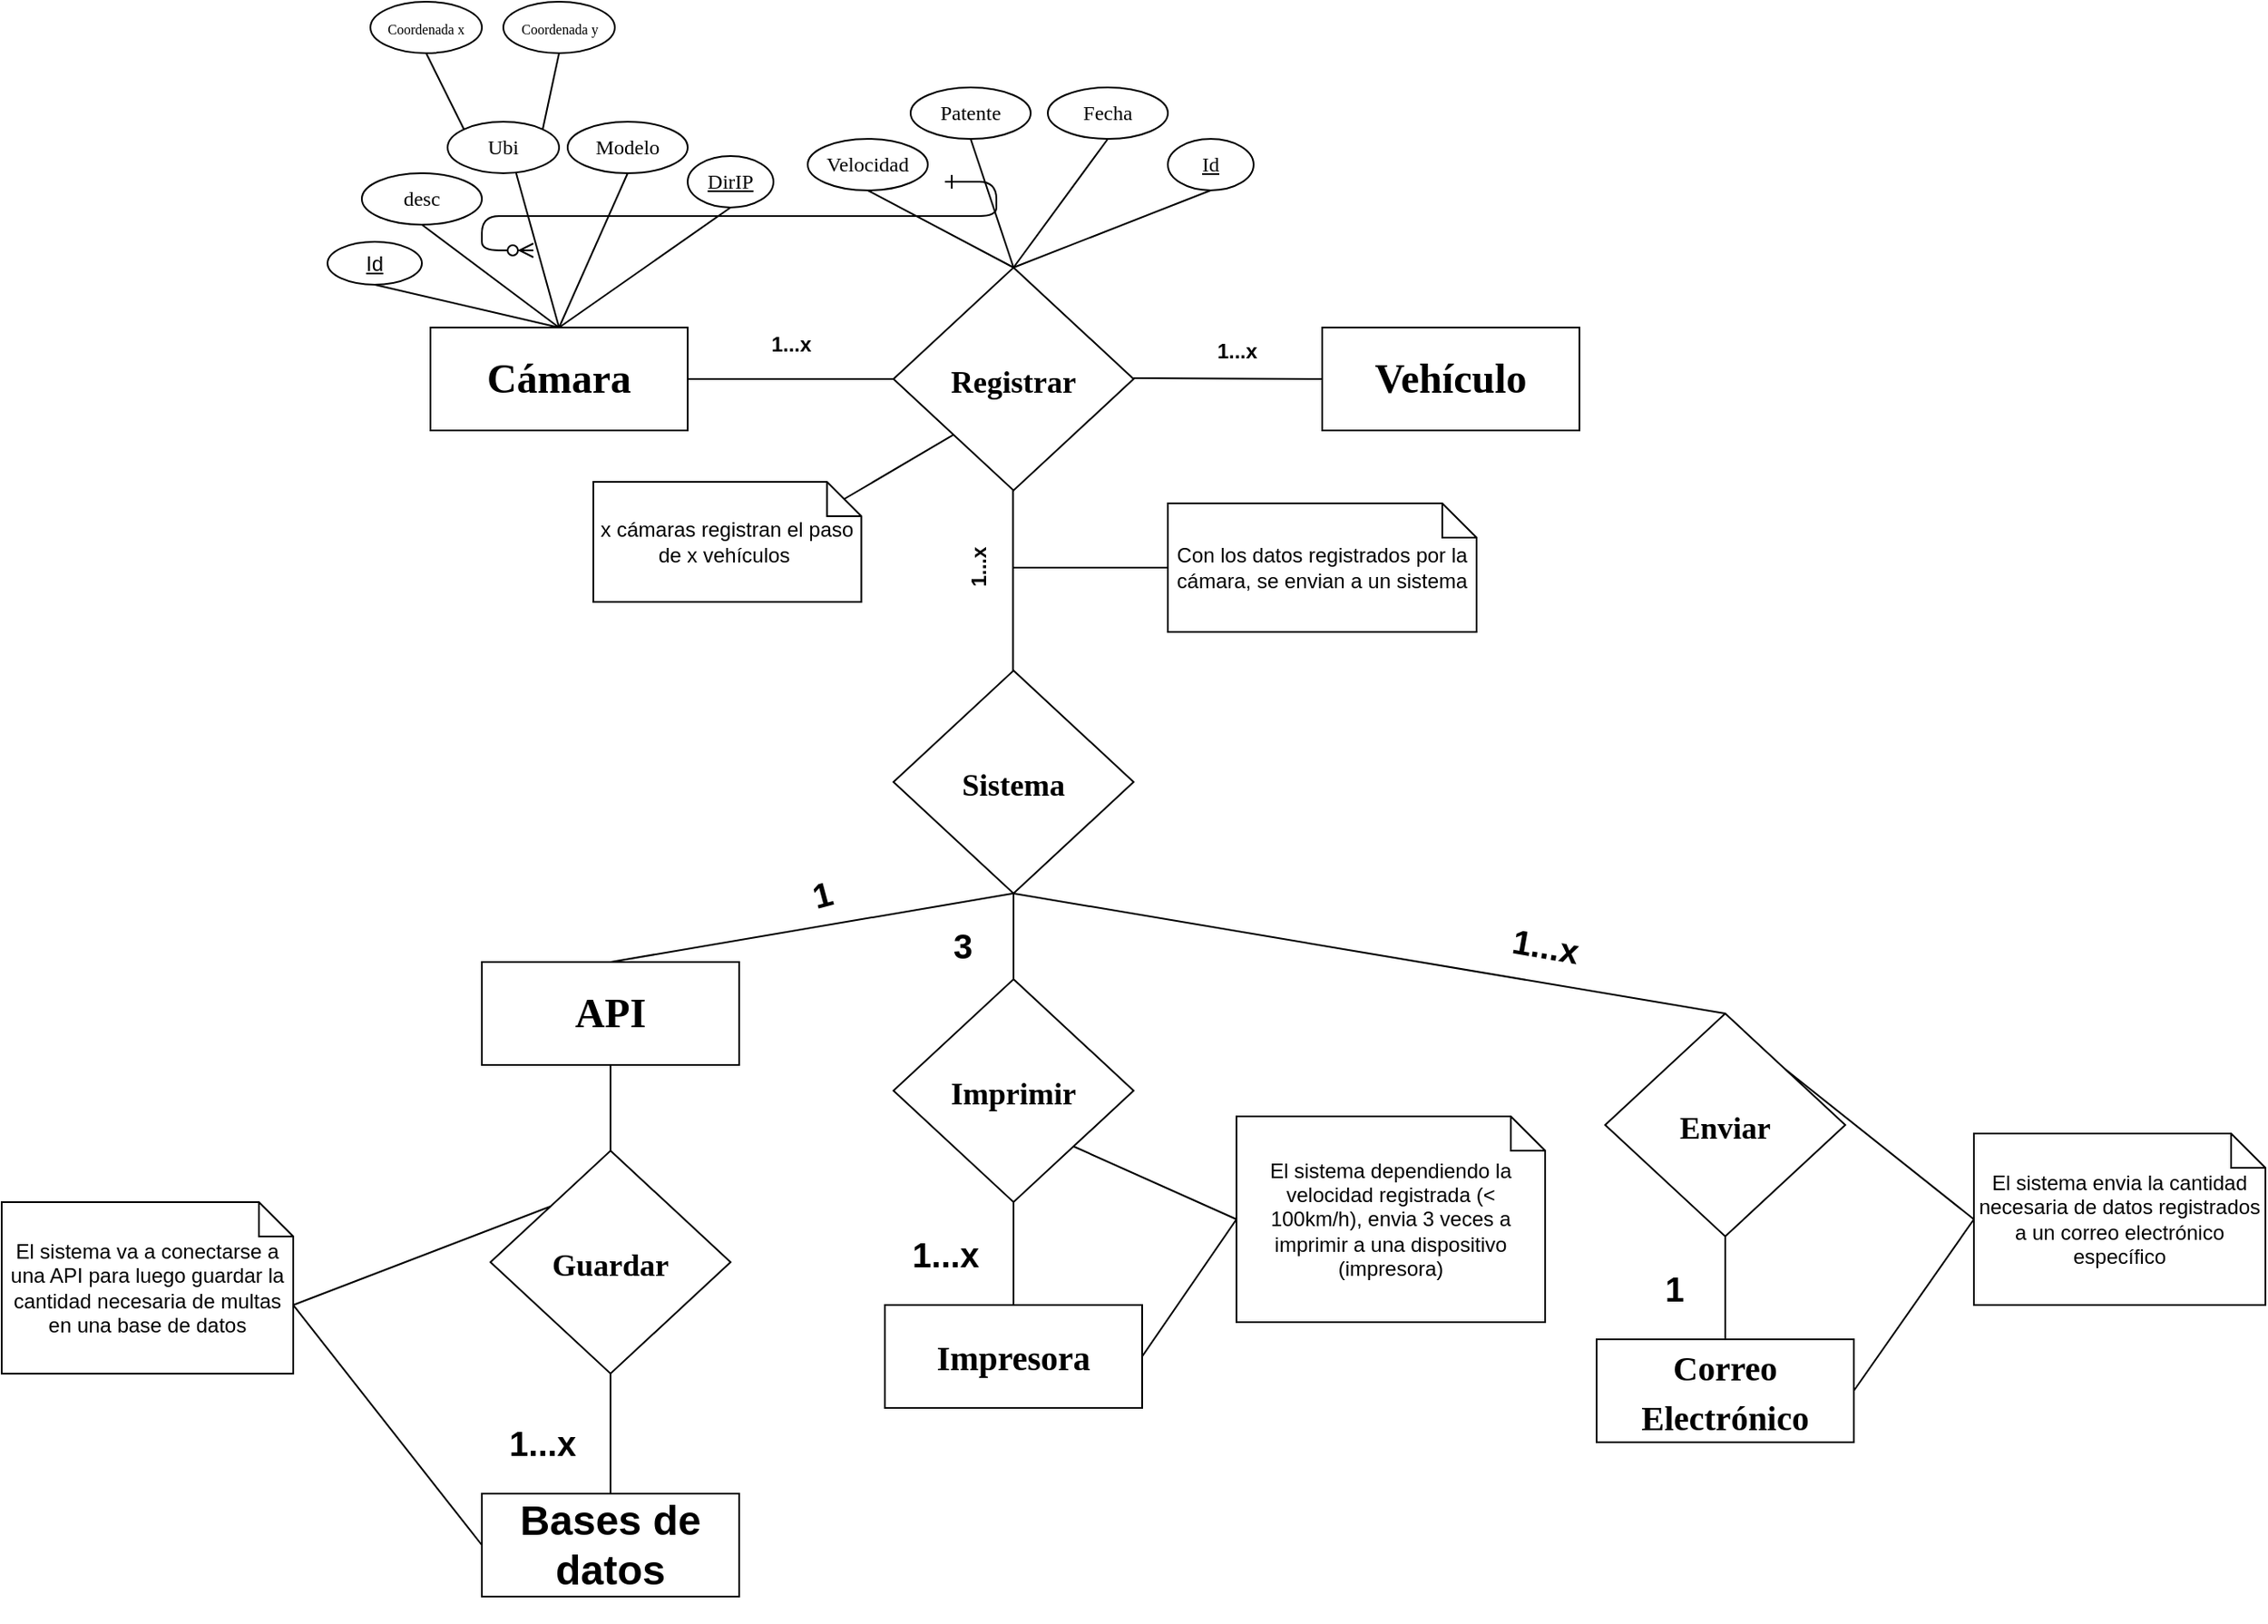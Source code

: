 <mxfile version="24.7.17">
  <diagram id="R2lEEEUBdFMjLlhIrx00" name="Page-1">
    <mxGraphModel dx="2206" dy="1286" grid="1" gridSize="10" guides="1" tooltips="1" connect="1" arrows="1" fold="1" page="1" pageScale="1" pageWidth="850" pageHeight="1100" math="0" shadow="0" extFonts="Permanent Marker^https://fonts.googleapis.com/css?family=Permanent+Marker">
      <root>
        <mxCell id="0" />
        <mxCell id="1" parent="0" />
        <mxCell id="C-vyLk0tnHw3VtMMgP7b-12" value="" style="edgeStyle=entityRelationEdgeStyle;endArrow=ERzeroToMany;startArrow=ERone;endFill=1;startFill=0;" parent="1" target="C-vyLk0tnHw3VtMMgP7b-17" edge="1">
          <mxGeometry width="100" height="100" relative="1" as="geometry">
            <mxPoint x="700" y="165" as="sourcePoint" />
            <mxPoint x="460" y="205" as="targetPoint" />
          </mxGeometry>
        </mxCell>
        <mxCell id="EC6c7bSiOwEasqj9zHS--4" value="" style="endArrow=none;html=1;rounded=0;" edge="1" parent="1">
          <mxGeometry relative="1" as="geometry">
            <mxPoint x="550" y="280" as="sourcePoint" />
            <mxPoint x="670" y="280" as="targetPoint" />
          </mxGeometry>
        </mxCell>
        <mxCell id="EC6c7bSiOwEasqj9zHS--5" value="&lt;h1&gt;&lt;font style=&quot;font-size: 18px;&quot; face=&quot;Verdana&quot;&gt;Registrar&lt;/font&gt;&lt;/h1&gt;" style="shape=rhombus;perimeter=rhombusPerimeter;whiteSpace=wrap;html=1;align=center;" vertex="1" parent="1">
          <mxGeometry x="670" y="215" width="140" height="130" as="geometry" />
        </mxCell>
        <mxCell id="EC6c7bSiOwEasqj9zHS--8" value="" style="endArrow=none;html=1;rounded=0;" edge="1" parent="1">
          <mxGeometry relative="1" as="geometry">
            <mxPoint x="810" y="279.5" as="sourcePoint" />
            <mxPoint x="920" y="280" as="targetPoint" />
          </mxGeometry>
        </mxCell>
        <mxCell id="EC6c7bSiOwEasqj9zHS--9" value="&lt;h1&gt;&lt;font face=&quot;Verdana&quot; style=&quot;font-size: 24px;&quot;&gt;Cámara&lt;/font&gt;&lt;/h1&gt;" style="whiteSpace=wrap;html=1;align=center;" vertex="1" parent="1">
          <mxGeometry x="400" y="250" width="150" height="60" as="geometry" />
        </mxCell>
        <mxCell id="EC6c7bSiOwEasqj9zHS--10" value="&lt;h1&gt;&lt;font face=&quot;Verdana&quot;&gt;Vehículo&lt;/font&gt;&lt;/h1&gt;" style="whiteSpace=wrap;html=1;align=center;" vertex="1" parent="1">
          <mxGeometry x="920" y="250" width="150" height="60" as="geometry" />
        </mxCell>
        <mxCell id="EC6c7bSiOwEasqj9zHS--11" value="1...x" style="text;strokeColor=none;fillColor=none;html=1;fontSize=12;fontStyle=1;verticalAlign=middle;align=center;" vertex="1" parent="1">
          <mxGeometry x="580" y="250" width="60" height="20" as="geometry" />
        </mxCell>
        <mxCell id="EC6c7bSiOwEasqj9zHS--12" value="&lt;font style=&quot;font-size: 12px;&quot;&gt;1...x&lt;/font&gt;" style="text;strokeColor=none;fillColor=none;html=1;fontSize=24;fontStyle=1;verticalAlign=middle;align=center;" vertex="1" parent="1">
          <mxGeometry x="840" y="250" width="60" height="20" as="geometry" />
        </mxCell>
        <mxCell id="EC6c7bSiOwEasqj9zHS--14" value="desc" style="ellipse;whiteSpace=wrap;html=1;align=center;fontFamily=Verdana;" vertex="1" parent="1">
          <mxGeometry x="360" y="160" width="70" height="30" as="geometry" />
        </mxCell>
        <mxCell id="EC6c7bSiOwEasqj9zHS--15" value="Ubi" style="ellipse;whiteSpace=wrap;html=1;align=center;fontFamily=Verdana;" vertex="1" parent="1">
          <mxGeometry x="410" y="130" width="65" height="30" as="geometry" />
        </mxCell>
        <mxCell id="EC6c7bSiOwEasqj9zHS--16" value="Modelo" style="ellipse;whiteSpace=wrap;html=1;align=center;fontFamily=Verdana;" vertex="1" parent="1">
          <mxGeometry x="480" y="130" width="70" height="30" as="geometry" />
        </mxCell>
        <mxCell id="EC6c7bSiOwEasqj9zHS--17" value="Id" style="ellipse;whiteSpace=wrap;html=1;align=center;fontStyle=4;" vertex="1" parent="1">
          <mxGeometry x="340" y="200" width="55" height="25" as="geometry" />
        </mxCell>
        <mxCell id="EC6c7bSiOwEasqj9zHS--18" value="&lt;font face=&quot;Verdana&quot;&gt;DirIP&lt;/font&gt;" style="ellipse;whiteSpace=wrap;html=1;align=center;fontStyle=4;" vertex="1" parent="1">
          <mxGeometry x="550" y="150" width="50" height="30" as="geometry" />
        </mxCell>
        <mxCell id="EC6c7bSiOwEasqj9zHS--24" value="" style="endArrow=none;html=1;rounded=0;entryX=0.5;entryY=0;entryDx=0;entryDy=0;exitX=0.615;exitY=1;exitDx=0;exitDy=0;exitPerimeter=0;" edge="1" parent="1" source="EC6c7bSiOwEasqj9zHS--15" target="EC6c7bSiOwEasqj9zHS--9">
          <mxGeometry width="50" height="50" relative="1" as="geometry">
            <mxPoint x="450" y="187" as="sourcePoint" />
            <mxPoint x="466" y="250" as="targetPoint" />
          </mxGeometry>
        </mxCell>
        <mxCell id="EC6c7bSiOwEasqj9zHS--27" value="" style="endArrow=none;html=1;rounded=0;" edge="1" parent="1">
          <mxGeometry width="50" height="50" relative="1" as="geometry">
            <mxPoint x="739.71" y="345" as="sourcePoint" />
            <mxPoint x="739.71" y="450" as="targetPoint" />
          </mxGeometry>
        </mxCell>
        <mxCell id="EC6c7bSiOwEasqj9zHS--28" value="" style="endArrow=none;html=1;rounded=0;entryX=0;entryY=0;entryDx=0;entryDy=0;exitX=0.5;exitY=1;exitDx=0;exitDy=0;fontFamily=Verdana;" edge="1" parent="1" source="EC6c7bSiOwEasqj9zHS--29" target="EC6c7bSiOwEasqj9zHS--15">
          <mxGeometry width="50" height="50" relative="1" as="geometry">
            <mxPoint x="410" y="90" as="sourcePoint" />
            <mxPoint x="430" y="130" as="targetPoint" />
          </mxGeometry>
        </mxCell>
        <mxCell id="EC6c7bSiOwEasqj9zHS--29" value="&lt;font style=&quot;font-size: 8px;&quot;&gt;Coordenada x&lt;/font&gt;" style="ellipse;whiteSpace=wrap;html=1;align=center;fontFamily=Verdana;" vertex="1" parent="1">
          <mxGeometry x="365" y="60" width="65" height="30" as="geometry" />
        </mxCell>
        <mxCell id="EC6c7bSiOwEasqj9zHS--30" value="" style="endArrow=none;html=1;rounded=0;entryX=1;entryY=0;entryDx=0;entryDy=0;exitX=0.5;exitY=1;exitDx=0;exitDy=0;fontFamily=Verdana;" edge="1" parent="1" source="EC6c7bSiOwEasqj9zHS--31" target="EC6c7bSiOwEasqj9zHS--15">
          <mxGeometry width="50" height="50" relative="1" as="geometry">
            <mxPoint x="470" y="100" as="sourcePoint" />
            <mxPoint x="472" y="124" as="targetPoint" />
          </mxGeometry>
        </mxCell>
        <mxCell id="EC6c7bSiOwEasqj9zHS--31" value="&lt;font style=&quot;font-size: 8px;&quot;&gt;Coordenada y&lt;/font&gt;" style="ellipse;whiteSpace=wrap;html=1;align=center;fontFamily=Verdana;" vertex="1" parent="1">
          <mxGeometry x="442.5" y="60" width="65" height="30" as="geometry" />
        </mxCell>
        <mxCell id="EC6c7bSiOwEasqj9zHS--32" value="&lt;h1&gt;&lt;font face=&quot;Verdana&quot;&gt;&lt;span style=&quot;font-size: 18px;&quot;&gt;Sistema&lt;/span&gt;&lt;/font&gt;&lt;/h1&gt;" style="shape=rhombus;perimeter=rhombusPerimeter;whiteSpace=wrap;html=1;align=center;" vertex="1" parent="1">
          <mxGeometry x="670" y="450" width="140" height="130" as="geometry" />
        </mxCell>
        <mxCell id="EC6c7bSiOwEasqj9zHS--33" value="1...x" style="text;strokeColor=none;fillColor=none;html=1;fontSize=12;fontStyle=1;verticalAlign=middle;align=center;rotation=-90;" vertex="1" parent="1">
          <mxGeometry x="690" y="380" width="60" height="20" as="geometry" />
        </mxCell>
        <mxCell id="EC6c7bSiOwEasqj9zHS--43" value="" style="endArrow=none;html=1;rounded=0;entryX=0.5;entryY=0;entryDx=0;entryDy=0;exitX=0.5;exitY=1;exitDx=0;exitDy=0;" edge="1" parent="1" source="EC6c7bSiOwEasqj9zHS--16" target="EC6c7bSiOwEasqj9zHS--9">
          <mxGeometry width="50" height="50" relative="1" as="geometry">
            <mxPoint x="460" y="170" as="sourcePoint" />
            <mxPoint x="476" y="260" as="targetPoint" />
          </mxGeometry>
        </mxCell>
        <mxCell id="EC6c7bSiOwEasqj9zHS--44" value="" style="endArrow=none;html=1;rounded=0;entryX=0.5;entryY=0;entryDx=0;entryDy=0;exitX=0.5;exitY=1;exitDx=0;exitDy=0;" edge="1" parent="1" source="EC6c7bSiOwEasqj9zHS--18" target="EC6c7bSiOwEasqj9zHS--9">
          <mxGeometry width="50" height="50" relative="1" as="geometry">
            <mxPoint x="525" y="170" as="sourcePoint" />
            <mxPoint x="485" y="260" as="targetPoint" />
          </mxGeometry>
        </mxCell>
        <mxCell id="EC6c7bSiOwEasqj9zHS--45" value="" style="endArrow=none;html=1;rounded=0;entryX=0.5;entryY=0;entryDx=0;entryDy=0;exitX=0.5;exitY=1;exitDx=0;exitDy=0;" edge="1" parent="1" source="EC6c7bSiOwEasqj9zHS--14" target="EC6c7bSiOwEasqj9zHS--9">
          <mxGeometry width="50" height="50" relative="1" as="geometry">
            <mxPoint x="585" y="190" as="sourcePoint" />
            <mxPoint x="485" y="260" as="targetPoint" />
          </mxGeometry>
        </mxCell>
        <mxCell id="EC6c7bSiOwEasqj9zHS--46" value="" style="endArrow=none;html=1;rounded=0;entryX=0.5;entryY=0;entryDx=0;entryDy=0;exitX=0.5;exitY=1;exitDx=0;exitDy=0;" edge="1" parent="1" source="EC6c7bSiOwEasqj9zHS--17" target="EC6c7bSiOwEasqj9zHS--9">
          <mxGeometry width="50" height="50" relative="1" as="geometry">
            <mxPoint x="405" y="200" as="sourcePoint" />
            <mxPoint x="485" y="260" as="targetPoint" />
          </mxGeometry>
        </mxCell>
        <mxCell id="EC6c7bSiOwEasqj9zHS--47" value="" style="endArrow=none;html=1;rounded=0;entryX=0.5;entryY=0;entryDx=0;entryDy=0;exitX=0.5;exitY=1;exitDx=0;exitDy=0;" edge="1" parent="1" source="EC6c7bSiOwEasqj9zHS--48" target="EC6c7bSiOwEasqj9zHS--5">
          <mxGeometry width="50" height="50" relative="1" as="geometry">
            <mxPoint x="810" y="160" as="sourcePoint" />
            <mxPoint x="740" y="210" as="targetPoint" />
          </mxGeometry>
        </mxCell>
        <mxCell id="EC6c7bSiOwEasqj9zHS--48" value="&lt;font face=&quot;Verdana&quot;&gt;Id&lt;/font&gt;" style="ellipse;whiteSpace=wrap;html=1;align=center;fontStyle=4;" vertex="1" parent="1">
          <mxGeometry x="830" y="140" width="50" height="30" as="geometry" />
        </mxCell>
        <mxCell id="EC6c7bSiOwEasqj9zHS--50" value="Fecha" style="ellipse;whiteSpace=wrap;html=1;align=center;fontFamily=Verdana;" vertex="1" parent="1">
          <mxGeometry x="760" y="110" width="70" height="30" as="geometry" />
        </mxCell>
        <mxCell id="EC6c7bSiOwEasqj9zHS--51" value="Patente" style="ellipse;whiteSpace=wrap;html=1;align=center;fontFamily=Verdana;" vertex="1" parent="1">
          <mxGeometry x="680" y="110" width="70" height="30" as="geometry" />
        </mxCell>
        <mxCell id="EC6c7bSiOwEasqj9zHS--52" value="Velocidad" style="ellipse;whiteSpace=wrap;html=1;align=center;fontFamily=Verdana;" vertex="1" parent="1">
          <mxGeometry x="620" y="140" width="70" height="30" as="geometry" />
        </mxCell>
        <mxCell id="EC6c7bSiOwEasqj9zHS--54" value="" style="endArrow=none;html=1;rounded=0;entryX=0.5;entryY=0;entryDx=0;entryDy=0;exitX=0.5;exitY=1;exitDx=0;exitDy=0;" edge="1" parent="1" source="EC6c7bSiOwEasqj9zHS--50" target="EC6c7bSiOwEasqj9zHS--5">
          <mxGeometry width="50" height="50" relative="1" as="geometry">
            <mxPoint x="865" y="180" as="sourcePoint" />
            <mxPoint x="750" y="225" as="targetPoint" />
          </mxGeometry>
        </mxCell>
        <mxCell id="EC6c7bSiOwEasqj9zHS--55" value="" style="endArrow=none;html=1;rounded=0;entryX=0.5;entryY=0;entryDx=0;entryDy=0;exitX=0.5;exitY=1;exitDx=0;exitDy=0;" edge="1" parent="1" source="EC6c7bSiOwEasqj9zHS--51" target="EC6c7bSiOwEasqj9zHS--5">
          <mxGeometry width="50" height="50" relative="1" as="geometry">
            <mxPoint x="805" y="150" as="sourcePoint" />
            <mxPoint x="750" y="225" as="targetPoint" />
          </mxGeometry>
        </mxCell>
        <mxCell id="EC6c7bSiOwEasqj9zHS--56" value="" style="endArrow=none;html=1;rounded=0;entryX=0.5;entryY=0;entryDx=0;entryDy=0;exitX=0.5;exitY=1;exitDx=0;exitDy=0;" edge="1" parent="1" source="EC6c7bSiOwEasqj9zHS--52" target="EC6c7bSiOwEasqj9zHS--5">
          <mxGeometry width="50" height="50" relative="1" as="geometry">
            <mxPoint x="655" y="150" as="sourcePoint" />
            <mxPoint x="690" y="235" as="targetPoint" />
          </mxGeometry>
        </mxCell>
        <mxCell id="EC6c7bSiOwEasqj9zHS--57" value="" style="endArrow=none;html=1;rounded=0;entryX=0.5;entryY=0;entryDx=0;entryDy=0;" edge="1" parent="1" target="EC6c7bSiOwEasqj9zHS--62">
          <mxGeometry width="50" height="50" relative="1" as="geometry">
            <mxPoint x="739.66" y="580" as="sourcePoint" />
            <mxPoint x="710" y="710" as="targetPoint" />
          </mxGeometry>
        </mxCell>
        <mxCell id="EC6c7bSiOwEasqj9zHS--62" value="&lt;h1&gt;&lt;font face=&quot;Verdana&quot;&gt;API&lt;/font&gt;&lt;/h1&gt;" style="whiteSpace=wrap;html=1;align=center;" vertex="1" parent="1">
          <mxGeometry x="430" y="620" width="150" height="60" as="geometry" />
        </mxCell>
        <mxCell id="EC6c7bSiOwEasqj9zHS--65" value="" style="endArrow=none;html=1;rounded=0;exitX=0.5;exitY=1;exitDx=0;exitDy=0;entryX=0.5;entryY=0;entryDx=0;entryDy=0;" edge="1" parent="1" source="EC6c7bSiOwEasqj9zHS--71" target="EC6c7bSiOwEasqj9zHS--66">
          <mxGeometry width="50" height="50" relative="1" as="geometry">
            <mxPoint x="610" y="840" as="sourcePoint" />
            <mxPoint x="605" y="850" as="targetPoint" />
          </mxGeometry>
        </mxCell>
        <mxCell id="EC6c7bSiOwEasqj9zHS--66" value="&lt;h1&gt;Bases de datos&lt;/h1&gt;" style="whiteSpace=wrap;html=1;align=center;" vertex="1" parent="1">
          <mxGeometry x="430" y="930" width="150" height="60" as="geometry" />
        </mxCell>
        <mxCell id="EC6c7bSiOwEasqj9zHS--72" value="" style="endArrow=none;html=1;rounded=0;exitX=0.5;exitY=1;exitDx=0;exitDy=0;entryX=0.5;entryY=0;entryDx=0;entryDy=0;" edge="1" parent="1" source="EC6c7bSiOwEasqj9zHS--62" target="EC6c7bSiOwEasqj9zHS--71">
          <mxGeometry width="50" height="50" relative="1" as="geometry">
            <mxPoint x="605" y="760" as="sourcePoint" />
            <mxPoint x="605" y="910" as="targetPoint" />
          </mxGeometry>
        </mxCell>
        <mxCell id="EC6c7bSiOwEasqj9zHS--71" value="&lt;h1&gt;&lt;font face=&quot;Verdana&quot;&gt;&lt;span style=&quot;font-size: 18px;&quot;&gt;Guardar&lt;/span&gt;&lt;/font&gt;&lt;/h1&gt;" style="shape=rhombus;perimeter=rhombusPerimeter;whiteSpace=wrap;html=1;align=center;" vertex="1" parent="1">
          <mxGeometry x="435" y="730" width="140" height="130" as="geometry" />
        </mxCell>
        <mxCell id="EC6c7bSiOwEasqj9zHS--75" value="" style="endArrow=none;html=1;rounded=0;exitX=0.5;exitY=1;exitDx=0;exitDy=0;entryX=0.5;entryY=0;entryDx=0;entryDy=0;" edge="1" parent="1" source="EC6c7bSiOwEasqj9zHS--79" target="EC6c7bSiOwEasqj9zHS--76">
          <mxGeometry width="50" height="50" relative="1" as="geometry">
            <mxPoint x="920" y="640" as="sourcePoint" />
            <mxPoint x="800" y="690" as="targetPoint" />
          </mxGeometry>
        </mxCell>
        <mxCell id="EC6c7bSiOwEasqj9zHS--76" value="&lt;h1&gt;&lt;font face=&quot;Verdana&quot;&gt;&lt;span style=&quot;font-size: 20px;&quot;&gt;Impresora&lt;/span&gt;&lt;/font&gt;&lt;/h1&gt;" style="whiteSpace=wrap;html=1;align=center;" vertex="1" parent="1">
          <mxGeometry x="665" y="820" width="150" height="60" as="geometry" />
        </mxCell>
        <mxCell id="EC6c7bSiOwEasqj9zHS--77" value="&lt;h1&gt;&lt;font style=&quot;font-size: 20px;&quot; face=&quot;Verdana&quot;&gt;Correo Electrónico&lt;/font&gt;&lt;/h1&gt;" style="whiteSpace=wrap;html=1;align=center;" vertex="1" parent="1">
          <mxGeometry x="1080" y="840" width="150" height="60" as="geometry" />
        </mxCell>
        <mxCell id="EC6c7bSiOwEasqj9zHS--78" value="" style="endArrow=none;html=1;rounded=0;exitX=0.5;exitY=1;exitDx=0;exitDy=0;entryX=0.5;entryY=0;entryDx=0;entryDy=0;" edge="1" parent="1" source="EC6c7bSiOwEasqj9zHS--83" target="EC6c7bSiOwEasqj9zHS--77">
          <mxGeometry width="50" height="50" relative="1" as="geometry">
            <mxPoint x="925" y="610" as="sourcePoint" />
            <mxPoint x="990" y="730" as="targetPoint" />
          </mxGeometry>
        </mxCell>
        <mxCell id="EC6c7bSiOwEasqj9zHS--80" value="" style="endArrow=none;html=1;rounded=0;exitX=0.5;exitY=1;exitDx=0;exitDy=0;entryX=0.5;entryY=0;entryDx=0;entryDy=0;" edge="1" parent="1" source="EC6c7bSiOwEasqj9zHS--32" target="EC6c7bSiOwEasqj9zHS--79">
          <mxGeometry width="50" height="50" relative="1" as="geometry">
            <mxPoint x="740" y="580" as="sourcePoint" />
            <mxPoint x="795" y="760" as="targetPoint" />
          </mxGeometry>
        </mxCell>
        <mxCell id="EC6c7bSiOwEasqj9zHS--79" value="&lt;h1&gt;&lt;font face=&quot;Verdana&quot;&gt;&lt;span style=&quot;font-size: 18px;&quot;&gt;Imprimir&lt;/span&gt;&lt;/font&gt;&lt;/h1&gt;" style="shape=rhombus;perimeter=rhombusPerimeter;whiteSpace=wrap;html=1;align=center;" vertex="1" parent="1">
          <mxGeometry x="670" y="630" width="140" height="130" as="geometry" />
        </mxCell>
        <mxCell id="EC6c7bSiOwEasqj9zHS--84" value="" style="endArrow=none;html=1;rounded=0;exitX=0.5;exitY=1;exitDx=0;exitDy=0;entryX=0.5;entryY=0;entryDx=0;entryDy=0;" edge="1" parent="1" source="EC6c7bSiOwEasqj9zHS--32" target="EC6c7bSiOwEasqj9zHS--83">
          <mxGeometry width="50" height="50" relative="1" as="geometry">
            <mxPoint x="740" y="580" as="sourcePoint" />
            <mxPoint x="1025" y="680" as="targetPoint" />
          </mxGeometry>
        </mxCell>
        <mxCell id="EC6c7bSiOwEasqj9zHS--83" value="&lt;h1&gt;&lt;font face=&quot;Verdana&quot;&gt;&lt;span style=&quot;font-size: 18px;&quot;&gt;Enviar&lt;/span&gt;&lt;/font&gt;&lt;/h1&gt;" style="shape=rhombus;perimeter=rhombusPerimeter;whiteSpace=wrap;html=1;align=center;" vertex="1" parent="1">
          <mxGeometry x="1085" y="650" width="140" height="130" as="geometry" />
        </mxCell>
        <mxCell id="EC6c7bSiOwEasqj9zHS--85" value="&lt;font style=&quot;font-size: 20px;&quot;&gt;1&lt;/font&gt;" style="text;strokeColor=none;fillColor=none;html=1;fontSize=12;fontStyle=1;verticalAlign=middle;align=center;rotation=-15;" vertex="1" parent="1">
          <mxGeometry x="598.13" y="570" width="60" height="20" as="geometry" />
        </mxCell>
        <mxCell id="EC6c7bSiOwEasqj9zHS--86" value="&lt;font style=&quot;font-size: 20px;&quot;&gt;1...x&lt;/font&gt;" style="text;strokeColor=none;fillColor=none;html=1;fontSize=12;fontStyle=1;verticalAlign=middle;align=center;" vertex="1" parent="1">
          <mxGeometry x="435" y="890" width="60" height="20" as="geometry" />
        </mxCell>
        <mxCell id="EC6c7bSiOwEasqj9zHS--87" value="&lt;font style=&quot;font-size: 20px;&quot;&gt;1...x&lt;/font&gt;" style="text;strokeColor=none;fillColor=none;html=1;fontSize=12;fontStyle=1;verticalAlign=middle;align=center;" vertex="1" parent="1">
          <mxGeometry x="670" y="780" width="60" height="20" as="geometry" />
        </mxCell>
        <mxCell id="EC6c7bSiOwEasqj9zHS--88" value="&lt;span style=&quot;font-size: 20px;&quot;&gt;1&lt;/span&gt;" style="text;strokeColor=none;fillColor=none;html=1;fontSize=12;fontStyle=1;verticalAlign=middle;align=center;" vertex="1" parent="1">
          <mxGeometry x="1095" y="800" width="60" height="20" as="geometry" />
        </mxCell>
        <mxCell id="EC6c7bSiOwEasqj9zHS--90" value="&lt;span style=&quot;font-size: 20px;&quot;&gt;3&lt;/span&gt;" style="text;strokeColor=none;fillColor=none;html=1;fontSize=12;fontStyle=1;verticalAlign=middle;align=center;" vertex="1" parent="1">
          <mxGeometry x="680" y="600" width="60" height="20" as="geometry" />
        </mxCell>
        <mxCell id="EC6c7bSiOwEasqj9zHS--91" value="Con los datos registrados por la cámara, se envian a un sistema" style="shape=note;size=20;whiteSpace=wrap;html=1;" vertex="1" parent="1">
          <mxGeometry x="830" y="352.5" width="180" height="75" as="geometry" />
        </mxCell>
        <mxCell id="EC6c7bSiOwEasqj9zHS--92" value="x cámaras registran el paso de x vehículos&amp;nbsp;" style="shape=note;size=20;whiteSpace=wrap;html=1;" vertex="1" parent="1">
          <mxGeometry x="495" y="340" width="156.25" height="70" as="geometry" />
        </mxCell>
        <mxCell id="EC6c7bSiOwEasqj9zHS--93" value="El sistema envia la cantidad necesaria de datos registrados a un correo electrónico específico" style="shape=note;size=20;whiteSpace=wrap;html=1;rotation=0;" vertex="1" parent="1">
          <mxGeometry x="1300" y="720" width="170" height="100" as="geometry" />
        </mxCell>
        <mxCell id="EC6c7bSiOwEasqj9zHS--94" value="&lt;span style=&quot;font-size: 20px;&quot;&gt;1...x&lt;/span&gt;" style="text;strokeColor=none;fillColor=none;html=1;fontSize=12;fontStyle=1;verticalAlign=middle;align=center;rotation=10;" vertex="1" parent="1">
          <mxGeometry x="1020" y="600" width="60" height="20" as="geometry" />
        </mxCell>
        <mxCell id="EC6c7bSiOwEasqj9zHS--95" value="" style="endArrow=none;html=1;rounded=0;exitX=0;exitY=1;exitDx=0;exitDy=0;entryX=0;entryY=0;entryDx=146.25;entryDy=10;entryPerimeter=0;" edge="1" parent="1" source="EC6c7bSiOwEasqj9zHS--5" target="EC6c7bSiOwEasqj9zHS--92">
          <mxGeometry width="50" height="50" relative="1" as="geometry">
            <mxPoint x="670" y="345" as="sourcePoint" />
            <mxPoint x="670" y="450" as="targetPoint" />
          </mxGeometry>
        </mxCell>
        <mxCell id="EC6c7bSiOwEasqj9zHS--96" value="" style="endArrow=none;html=1;rounded=0;entryX=0;entryY=0.5;entryDx=0;entryDy=0;entryPerimeter=0;" edge="1" parent="1" target="EC6c7bSiOwEasqj9zHS--91">
          <mxGeometry width="50" height="50" relative="1" as="geometry">
            <mxPoint x="740" y="390" as="sourcePoint" />
            <mxPoint x="749.71" y="460" as="targetPoint" />
          </mxGeometry>
        </mxCell>
        <mxCell id="EC6c7bSiOwEasqj9zHS--98" value="" style="endArrow=none;html=1;rounded=0;exitX=0;exitY=0.5;exitDx=0;exitDy=0;exitPerimeter=0;entryX=1;entryY=0;entryDx=0;entryDy=0;" edge="1" parent="1" source="EC6c7bSiOwEasqj9zHS--93" target="EC6c7bSiOwEasqj9zHS--83">
          <mxGeometry width="50" height="50" relative="1" as="geometry">
            <mxPoint x="1035" y="557.5" as="sourcePoint" />
            <mxPoint x="1035" y="662.5" as="targetPoint" />
          </mxGeometry>
        </mxCell>
        <mxCell id="EC6c7bSiOwEasqj9zHS--100" value="" style="endArrow=none;html=1;rounded=0;exitX=0;exitY=0.5;exitDx=0;exitDy=0;exitPerimeter=0;entryX=1;entryY=0.5;entryDx=0;entryDy=0;" edge="1" parent="1" source="EC6c7bSiOwEasqj9zHS--93" target="EC6c7bSiOwEasqj9zHS--77">
          <mxGeometry width="50" height="50" relative="1" as="geometry">
            <mxPoint x="1445" y="875" as="sourcePoint" />
            <mxPoint x="1215" y="810" as="targetPoint" />
          </mxGeometry>
        </mxCell>
        <mxCell id="EC6c7bSiOwEasqj9zHS--101" value="El sistema dependiendo la velocidad registrada (&amp;lt; 100km/h), envia 3 veces a imprimir a una dispositivo (impresora)" style="shape=note;size=20;whiteSpace=wrap;html=1;rotation=0;" vertex="1" parent="1">
          <mxGeometry x="870" y="710" width="180" height="120" as="geometry" />
        </mxCell>
        <mxCell id="EC6c7bSiOwEasqj9zHS--102" value="" style="endArrow=none;html=1;rounded=0;exitX=0;exitY=0.5;exitDx=0;exitDy=0;exitPerimeter=0;entryX=1;entryY=0.5;entryDx=0;entryDy=0;" edge="1" parent="1" source="EC6c7bSiOwEasqj9zHS--101" target="EC6c7bSiOwEasqj9zHS--76">
          <mxGeometry width="50" height="50" relative="1" as="geometry">
            <mxPoint x="907.5" y="717.5" as="sourcePoint" />
            <mxPoint x="832.5" y="872.5" as="targetPoint" />
          </mxGeometry>
        </mxCell>
        <mxCell id="EC6c7bSiOwEasqj9zHS--103" value="" style="endArrow=none;html=1;rounded=0;entryX=1;entryY=1;entryDx=0;entryDy=0;exitX=0;exitY=0.5;exitDx=0;exitDy=0;exitPerimeter=0;" edge="1" parent="1" source="EC6c7bSiOwEasqj9zHS--101" target="EC6c7bSiOwEasqj9zHS--79">
          <mxGeometry width="50" height="50" relative="1" as="geometry">
            <mxPoint x="900" y="770" as="sourcePoint" />
            <mxPoint x="825" y="860" as="targetPoint" />
          </mxGeometry>
        </mxCell>
        <mxCell id="EC6c7bSiOwEasqj9zHS--105" value="El sistema va a conectarse a una API para luego guardar la cantidad necesaria de multas en una base de datos" style="shape=note;size=20;whiteSpace=wrap;html=1;rotation=0;" vertex="1" parent="1">
          <mxGeometry x="150" y="760" width="170" height="100" as="geometry" />
        </mxCell>
        <mxCell id="EC6c7bSiOwEasqj9zHS--106" value="" style="endArrow=none;html=1;rounded=0;entryX=0;entryY=0;entryDx=170;entryDy=60;exitX=0;exitY=0;exitDx=0;exitDy=0;entryPerimeter=0;" edge="1" parent="1" source="EC6c7bSiOwEasqj9zHS--71" target="EC6c7bSiOwEasqj9zHS--105">
          <mxGeometry width="50" height="50" relative="1" as="geometry">
            <mxPoint x="425" y="765" as="sourcePoint" />
            <mxPoint x="335" y="690" as="targetPoint" />
          </mxGeometry>
        </mxCell>
        <mxCell id="EC6c7bSiOwEasqj9zHS--107" value="" style="endArrow=none;html=1;rounded=0;entryX=0;entryY=0;entryDx=170;entryDy=60;exitX=0;exitY=0.5;exitDx=0;exitDy=0;entryPerimeter=0;" edge="1" parent="1" source="EC6c7bSiOwEasqj9zHS--66" target="EC6c7bSiOwEasqj9zHS--105">
          <mxGeometry width="50" height="50" relative="1" as="geometry">
            <mxPoint x="480" y="772" as="sourcePoint" />
            <mxPoint x="340" y="790" as="targetPoint" />
          </mxGeometry>
        </mxCell>
      </root>
    </mxGraphModel>
  </diagram>
</mxfile>
